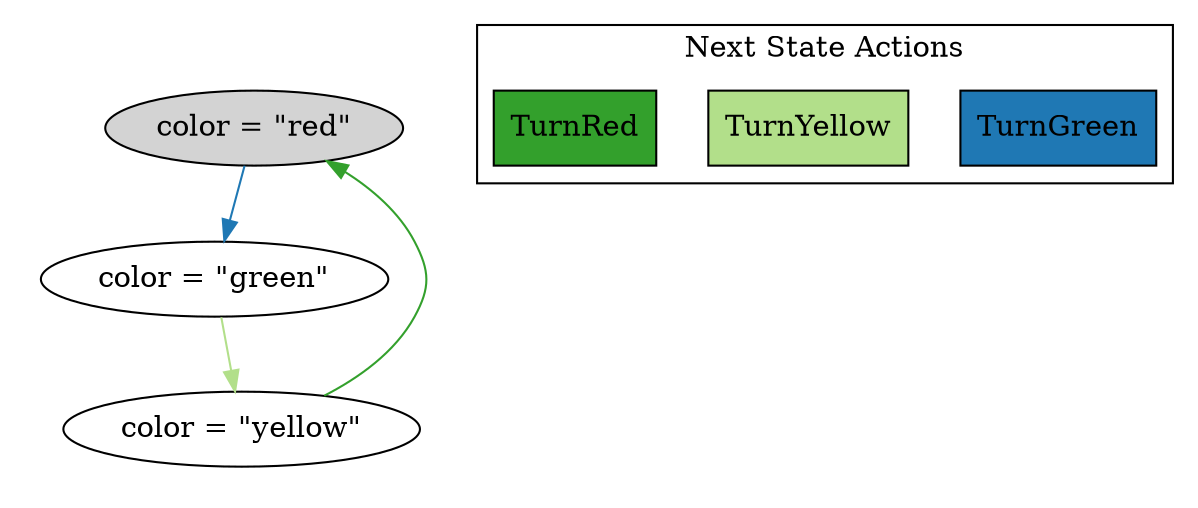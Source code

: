 strict digraph DiskGraph {
edge [colorscheme="paired12"]
nodesep=0.35;
subgraph cluster_graph {
color="white";
-3960950399280392380 [label="color = \"red\"",style = filled]
-3960950399280392380 -> 2094478930034379144 [label="",color="2",fontcolor="2"];
2094478930034379144 [label="color = \"green\""];
2094478930034379144 -> 7280687513423951906 [label="",color="3",fontcolor="3"];
7280687513423951906 [label="color = \"yellow\""];
7280687513423951906 -> -3960950399280392380 [label="",color="4",fontcolor="4"];
{rank = same; -3960950399280392380;}
{rank = same; 2094478930034379144;}
{rank = same; 7280687513423951906;}
}
subgraph cluster_legend {graph[style=bold];label = "Next State Actions" style="solid"
node [ labeljust="l",colorscheme="paired12",style=filled,shape=record ]
TurnGreen [label="TurnGreen",fillcolor=2]
TurnYellow [label="TurnYellow",fillcolor=3]
TurnRed [label="TurnRed",fillcolor=4]
}}